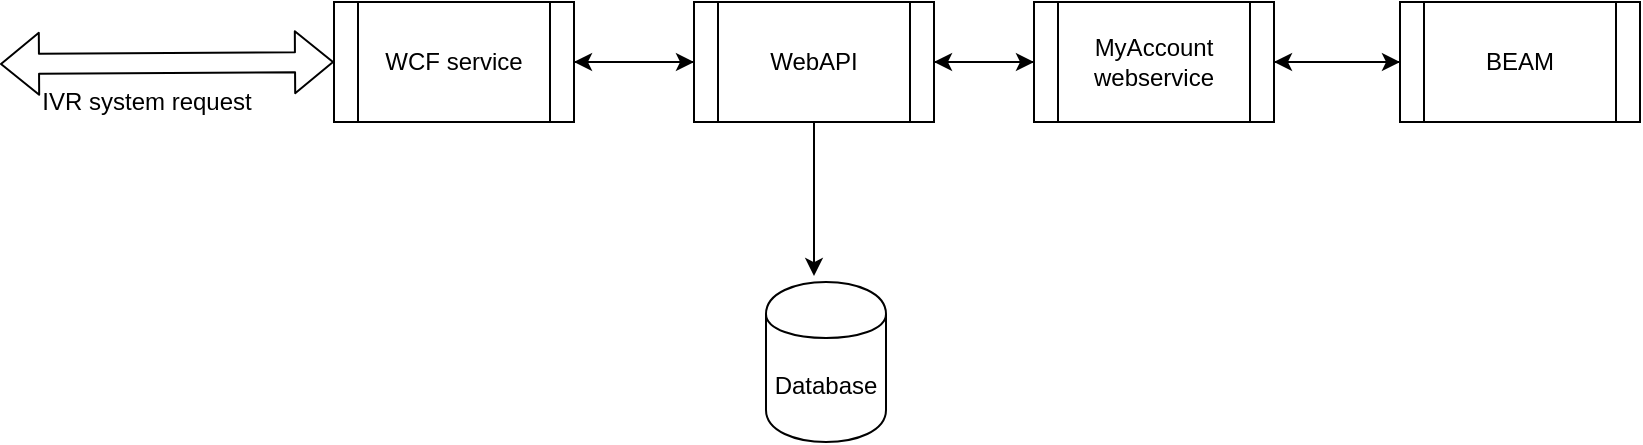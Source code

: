 <mxfile version="12.8.5" type="github"><diagram id="kpP7ji-LwFGC81IoGAV5" name="Page-1"><mxGraphModel dx="1422" dy="762" grid="1" gridSize="10" guides="1" tooltips="1" connect="1" arrows="1" fold="1" page="1" pageScale="1" pageWidth="850" pageHeight="1100" math="0" shadow="0"><root><mxCell id="0"/><mxCell id="1" parent="0"/><mxCell id="XeGLgzqsJhnZvl1OaOvF-3" style="edgeStyle=orthogonalEdgeStyle;rounded=0;orthogonalLoop=1;jettySize=auto;html=1;entryX=0;entryY=0.5;entryDx=0;entryDy=0;" edge="1" parent="1" source="XeGLgzqsJhnZvl1OaOvF-1" target="XeGLgzqsJhnZvl1OaOvF-2"><mxGeometry relative="1" as="geometry"/></mxCell><mxCell id="XeGLgzqsJhnZvl1OaOvF-1" value="WCF service" style="shape=process;whiteSpace=wrap;html=1;backgroundOutline=1;" vertex="1" parent="1"><mxGeometry x="167" y="230" width="120" height="60" as="geometry"/></mxCell><mxCell id="XeGLgzqsJhnZvl1OaOvF-6" style="edgeStyle=orthogonalEdgeStyle;rounded=0;orthogonalLoop=1;jettySize=auto;html=1;entryX=0.4;entryY=-0.037;entryDx=0;entryDy=0;entryPerimeter=0;" edge="1" parent="1" source="XeGLgzqsJhnZvl1OaOvF-2" target="XeGLgzqsJhnZvl1OaOvF-5"><mxGeometry relative="1" as="geometry"/></mxCell><mxCell id="XeGLgzqsJhnZvl1OaOvF-7" style="edgeStyle=orthogonalEdgeStyle;rounded=0;orthogonalLoop=1;jettySize=auto;html=1;entryX=0;entryY=0.5;entryDx=0;entryDy=0;" edge="1" parent="1" source="XeGLgzqsJhnZvl1OaOvF-2" target="XeGLgzqsJhnZvl1OaOvF-4"><mxGeometry relative="1" as="geometry"/></mxCell><mxCell id="XeGLgzqsJhnZvl1OaOvF-16" style="edgeStyle=orthogonalEdgeStyle;rounded=0;orthogonalLoop=1;jettySize=auto;html=1;entryX=1;entryY=0.5;entryDx=0;entryDy=0;" edge="1" parent="1" source="XeGLgzqsJhnZvl1OaOvF-2" target="XeGLgzqsJhnZvl1OaOvF-1"><mxGeometry relative="1" as="geometry"/></mxCell><mxCell id="XeGLgzqsJhnZvl1OaOvF-2" value="WebAPI" style="shape=process;whiteSpace=wrap;html=1;backgroundOutline=1;" vertex="1" parent="1"><mxGeometry x="347" y="230" width="120" height="60" as="geometry"/></mxCell><mxCell id="XeGLgzqsJhnZvl1OaOvF-13" style="edgeStyle=orthogonalEdgeStyle;rounded=0;orthogonalLoop=1;jettySize=auto;html=1;" edge="1" parent="1" source="XeGLgzqsJhnZvl1OaOvF-4" target="XeGLgzqsJhnZvl1OaOvF-12"><mxGeometry relative="1" as="geometry"/></mxCell><mxCell id="XeGLgzqsJhnZvl1OaOvF-15" style="edgeStyle=orthogonalEdgeStyle;rounded=0;orthogonalLoop=1;jettySize=auto;html=1;entryX=1;entryY=0.5;entryDx=0;entryDy=0;" edge="1" parent="1" source="XeGLgzqsJhnZvl1OaOvF-4" target="XeGLgzqsJhnZvl1OaOvF-2"><mxGeometry relative="1" as="geometry"/></mxCell><mxCell id="XeGLgzqsJhnZvl1OaOvF-4" value="MyAccount webservice" style="shape=process;whiteSpace=wrap;html=1;backgroundOutline=1;" vertex="1" parent="1"><mxGeometry x="517" y="230" width="120" height="60" as="geometry"/></mxCell><mxCell id="XeGLgzqsJhnZvl1OaOvF-5" value="Database" style="shape=cylinder;whiteSpace=wrap;html=1;boundedLbl=1;backgroundOutline=1;" vertex="1" parent="1"><mxGeometry x="383" y="370" width="60" height="80" as="geometry"/></mxCell><mxCell id="XeGLgzqsJhnZvl1OaOvF-14" style="edgeStyle=orthogonalEdgeStyle;rounded=0;orthogonalLoop=1;jettySize=auto;html=1;entryX=1;entryY=0.5;entryDx=0;entryDy=0;" edge="1" parent="1" source="XeGLgzqsJhnZvl1OaOvF-12" target="XeGLgzqsJhnZvl1OaOvF-4"><mxGeometry relative="1" as="geometry"/></mxCell><mxCell id="XeGLgzqsJhnZvl1OaOvF-12" value="BEAM" style="shape=process;whiteSpace=wrap;html=1;backgroundOutline=1;" vertex="1" parent="1"><mxGeometry x="700" y="230" width="120" height="60" as="geometry"/></mxCell><mxCell id="XeGLgzqsJhnZvl1OaOvF-17" value="" style="shape=flexArrow;endArrow=classic;startArrow=classic;html=1;entryX=0;entryY=0.5;entryDx=0;entryDy=0;" edge="1" parent="1" target="XeGLgzqsJhnZvl1OaOvF-1"><mxGeometry width="50" height="50" relative="1" as="geometry"><mxPoint y="261" as="sourcePoint"/><mxPoint x="150" y="261" as="targetPoint"/></mxGeometry></mxCell><mxCell id="XeGLgzqsJhnZvl1OaOvF-18" value="IVR system request" style="text;html=1;align=center;verticalAlign=middle;resizable=0;points=[];labelBackgroundColor=#ffffff;" vertex="1" connectable="0" parent="XeGLgzqsJhnZvl1OaOvF-17"><mxGeometry x="-0.126" y="-1" relative="1" as="geometry"><mxPoint y="18.44" as="offset"/></mxGeometry></mxCell></root></mxGraphModel></diagram></mxfile>